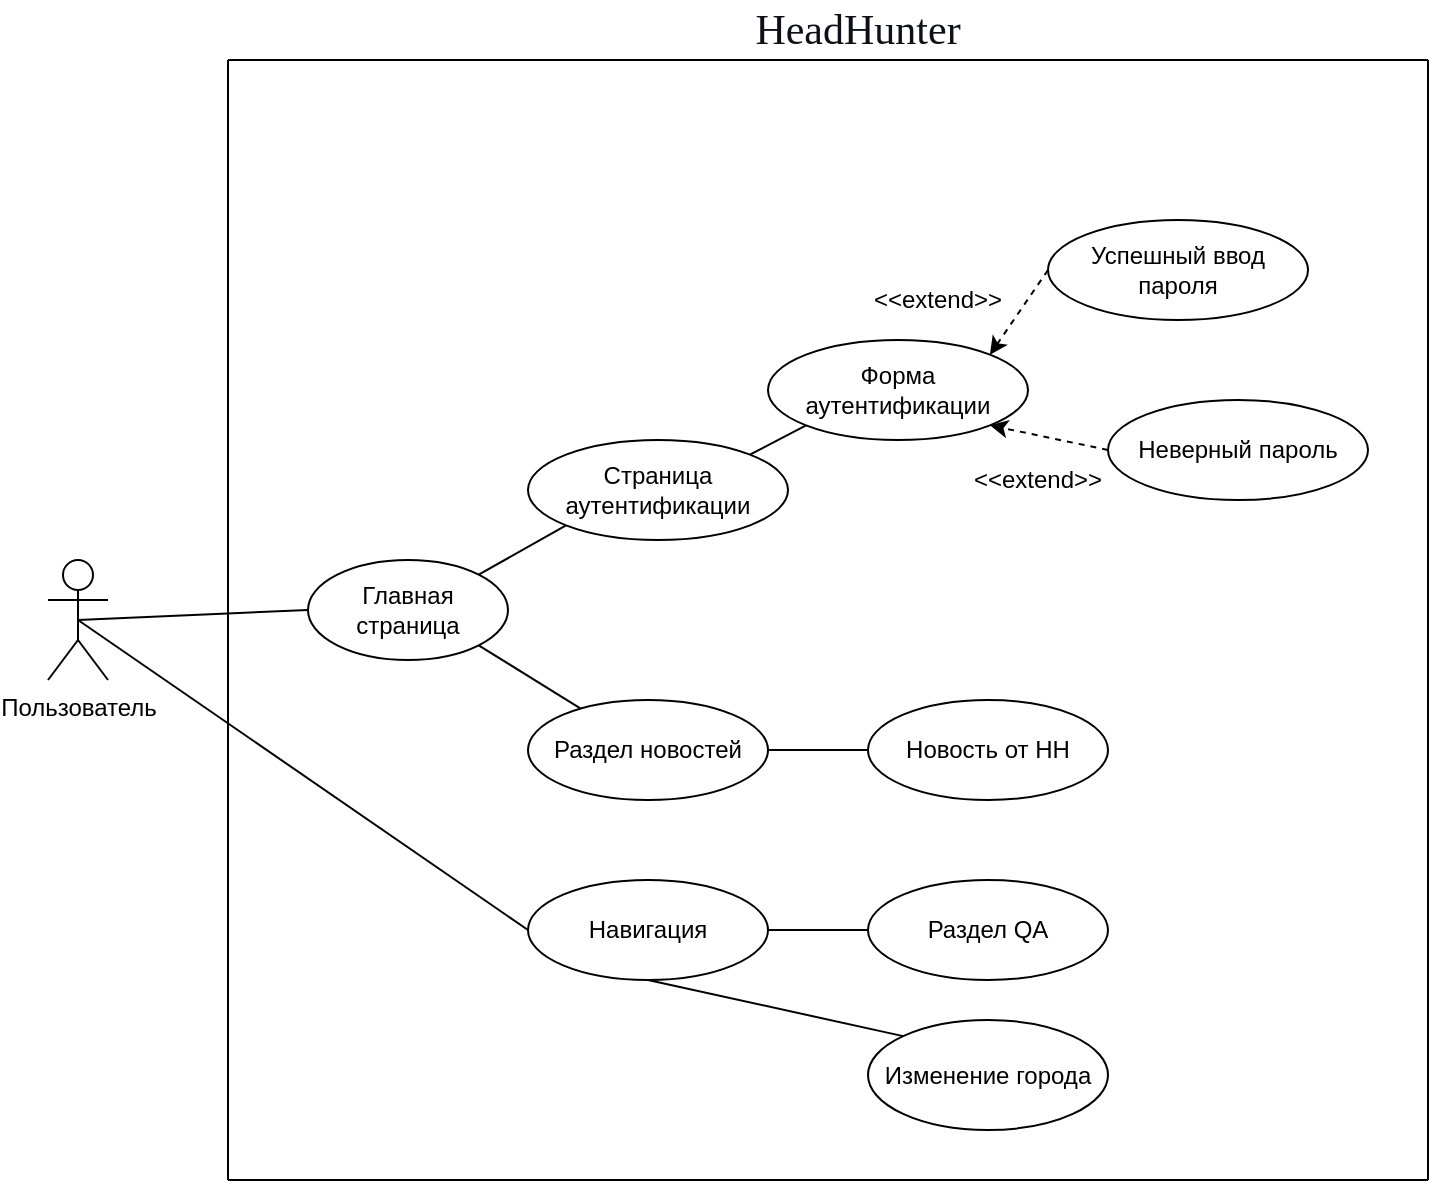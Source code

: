<mxfile version="14.4.3" type="device"><diagram id="G-O_Ip_YlnHo1OGlSQ8h" name="Page-1"><mxGraphModel dx="1422" dy="762" grid="1" gridSize="10" guides="1" tooltips="1" connect="1" arrows="1" fold="1" page="1" pageScale="1" pageWidth="827" pageHeight="1169" math="0" shadow="0"><root><mxCell id="0"/><mxCell id="1" parent="0"/><mxCell id="1v-NmjI0E0asFWqnx6zp-10" style="rounded=0;orthogonalLoop=1;jettySize=auto;html=1;exitX=0.5;exitY=0.5;exitDx=0;exitDy=0;exitPerimeter=0;entryX=0;entryY=0.5;entryDx=0;entryDy=0;endArrow=none;endFill=0;" edge="1" parent="1" source="1v-NmjI0E0asFWqnx6zp-1" target="1v-NmjI0E0asFWqnx6zp-4"><mxGeometry relative="1" as="geometry"/></mxCell><mxCell id="1v-NmjI0E0asFWqnx6zp-1" value="Пользователь" style="shape=umlActor;verticalLabelPosition=bottom;verticalAlign=top;html=1;outlineConnect=0;" vertex="1" parent="1"><mxGeometry x="110" y="290" width="30" height="60" as="geometry"/></mxCell><mxCell id="1v-NmjI0E0asFWqnx6zp-11" style="edgeStyle=none;rounded=0;orthogonalLoop=1;jettySize=auto;html=1;exitX=1;exitY=0;exitDx=0;exitDy=0;entryX=0;entryY=1;entryDx=0;entryDy=0;endArrow=none;endFill=0;" edge="1" parent="1" source="1v-NmjI0E0asFWqnx6zp-4" target="1v-NmjI0E0asFWqnx6zp-6"><mxGeometry relative="1" as="geometry"/></mxCell><mxCell id="1v-NmjI0E0asFWqnx6zp-19" style="edgeStyle=none;rounded=0;orthogonalLoop=1;jettySize=auto;html=1;exitX=1;exitY=1;exitDx=0;exitDy=0;endArrow=none;endFill=0;" edge="1" parent="1" source="1v-NmjI0E0asFWqnx6zp-4" target="1v-NmjI0E0asFWqnx6zp-17"><mxGeometry relative="1" as="geometry"/></mxCell><mxCell id="1v-NmjI0E0asFWqnx6zp-4" value="Главная страница" style="ellipse;whiteSpace=wrap;html=1;" vertex="1" parent="1"><mxGeometry x="240" y="290" width="100" height="50" as="geometry"/></mxCell><mxCell id="1v-NmjI0E0asFWqnx6zp-12" style="edgeStyle=none;rounded=0;orthogonalLoop=1;jettySize=auto;html=1;exitX=1;exitY=0;exitDx=0;exitDy=0;entryX=0;entryY=1;entryDx=0;entryDy=0;endArrow=none;endFill=0;" edge="1" parent="1" source="1v-NmjI0E0asFWqnx6zp-6" target="1v-NmjI0E0asFWqnx6zp-9"><mxGeometry relative="1" as="geometry"/></mxCell><mxCell id="1v-NmjI0E0asFWqnx6zp-6" value="Страница аутентификации" style="ellipse;whiteSpace=wrap;html=1;" vertex="1" parent="1"><mxGeometry x="350" y="230" width="130" height="50" as="geometry"/></mxCell><mxCell id="1v-NmjI0E0asFWqnx6zp-13" style="edgeStyle=none;rounded=0;orthogonalLoop=1;jettySize=auto;html=1;exitX=0;exitY=0.5;exitDx=0;exitDy=0;entryX=1;entryY=0;entryDx=0;entryDy=0;dashed=1;" edge="1" parent="1" source="1v-NmjI0E0asFWqnx6zp-7" target="1v-NmjI0E0asFWqnx6zp-9"><mxGeometry relative="1" as="geometry"/></mxCell><mxCell id="1v-NmjI0E0asFWqnx6zp-7" value="Успешный ввод пароля" style="ellipse;whiteSpace=wrap;html=1;" vertex="1" parent="1"><mxGeometry x="610" y="120" width="130" height="50" as="geometry"/></mxCell><mxCell id="1v-NmjI0E0asFWqnx6zp-14" style="edgeStyle=none;rounded=0;orthogonalLoop=1;jettySize=auto;html=1;exitX=0;exitY=0.5;exitDx=0;exitDy=0;entryX=1;entryY=1;entryDx=0;entryDy=0;dashed=1;" edge="1" parent="1" source="1v-NmjI0E0asFWqnx6zp-8" target="1v-NmjI0E0asFWqnx6zp-9"><mxGeometry relative="1" as="geometry"/></mxCell><mxCell id="1v-NmjI0E0asFWqnx6zp-8" value="Неверный пароль" style="ellipse;whiteSpace=wrap;html=1;" vertex="1" parent="1"><mxGeometry x="640" y="210" width="130" height="50" as="geometry"/></mxCell><mxCell id="1v-NmjI0E0asFWqnx6zp-9" value="Форма аутентификации" style="ellipse;whiteSpace=wrap;html=1;" vertex="1" parent="1"><mxGeometry x="470" y="180" width="130" height="50" as="geometry"/></mxCell><mxCell id="1v-NmjI0E0asFWqnx6zp-15" value="&amp;lt;&amp;lt;extend&amp;gt;&amp;gt;" style="text;html=1;strokeColor=none;fillColor=none;align=center;verticalAlign=middle;whiteSpace=wrap;rounded=0;" vertex="1" parent="1"><mxGeometry x="520" y="150" width="70" height="20" as="geometry"/></mxCell><mxCell id="1v-NmjI0E0asFWqnx6zp-16" value="&amp;lt;&amp;lt;extend&amp;gt;&amp;gt;" style="text;html=1;strokeColor=none;fillColor=none;align=center;verticalAlign=middle;whiteSpace=wrap;rounded=0;" vertex="1" parent="1"><mxGeometry x="570" y="240" width="70" height="20" as="geometry"/></mxCell><mxCell id="1v-NmjI0E0asFWqnx6zp-20" style="edgeStyle=none;rounded=0;orthogonalLoop=1;jettySize=auto;html=1;exitX=1;exitY=0.5;exitDx=0;exitDy=0;entryX=0;entryY=0.5;entryDx=0;entryDy=0;endArrow=none;endFill=0;" edge="1" parent="1" source="1v-NmjI0E0asFWqnx6zp-17" target="1v-NmjI0E0asFWqnx6zp-18"><mxGeometry relative="1" as="geometry"/></mxCell><mxCell id="1v-NmjI0E0asFWqnx6zp-17" value="Раздел новостей" style="ellipse;whiteSpace=wrap;html=1;" vertex="1" parent="1"><mxGeometry x="350" y="360" width="120" height="50" as="geometry"/></mxCell><mxCell id="1v-NmjI0E0asFWqnx6zp-18" value="Новость от HH" style="ellipse;whiteSpace=wrap;html=1;" vertex="1" parent="1"><mxGeometry x="520" y="360" width="120" height="50" as="geometry"/></mxCell><mxCell id="1v-NmjI0E0asFWqnx6zp-24" style="edgeStyle=none;rounded=0;orthogonalLoop=1;jettySize=auto;html=1;exitX=1;exitY=0.5;exitDx=0;exitDy=0;entryX=0;entryY=0.5;entryDx=0;entryDy=0;endArrow=none;endFill=0;" edge="1" parent="1" source="1v-NmjI0E0asFWqnx6zp-21" target="1v-NmjI0E0asFWqnx6zp-22"><mxGeometry relative="1" as="geometry"/></mxCell><mxCell id="1v-NmjI0E0asFWqnx6zp-29" style="edgeStyle=none;rounded=0;orthogonalLoop=1;jettySize=auto;html=1;exitX=0;exitY=0.5;exitDx=0;exitDy=0;entryX=0.5;entryY=0.5;entryDx=0;entryDy=0;entryPerimeter=0;endArrow=none;endFill=0;" edge="1" parent="1" source="1v-NmjI0E0asFWqnx6zp-21" target="1v-NmjI0E0asFWqnx6zp-1"><mxGeometry relative="1" as="geometry"/></mxCell><mxCell id="1v-NmjI0E0asFWqnx6zp-21" value="Навигация" style="ellipse;whiteSpace=wrap;html=1;" vertex="1" parent="1"><mxGeometry x="350" y="450" width="120" height="50" as="geometry"/></mxCell><mxCell id="1v-NmjI0E0asFWqnx6zp-22" value="Раздел QA" style="ellipse;whiteSpace=wrap;html=1;" vertex="1" parent="1"><mxGeometry x="520" y="450" width="120" height="50" as="geometry"/></mxCell><mxCell id="1v-NmjI0E0asFWqnx6zp-30" style="edgeStyle=none;rounded=0;orthogonalLoop=1;jettySize=auto;html=1;exitX=0;exitY=0;exitDx=0;exitDy=0;entryX=0.5;entryY=1;entryDx=0;entryDy=0;endArrow=none;endFill=0;" edge="1" parent="1" source="1v-NmjI0E0asFWqnx6zp-26" target="1v-NmjI0E0asFWqnx6zp-21"><mxGeometry relative="1" as="geometry"/></mxCell><mxCell id="1v-NmjI0E0asFWqnx6zp-26" value="Изменение города" style="ellipse;whiteSpace=wrap;html=1;" vertex="1" parent="1"><mxGeometry x="520" y="520" width="120" height="55" as="geometry"/></mxCell><mxCell id="1v-NmjI0E0asFWqnx6zp-31" value="" style="endArrow=none;html=1;" edge="1" parent="1"><mxGeometry width="50" height="50" relative="1" as="geometry"><mxPoint x="200" y="600" as="sourcePoint"/><mxPoint x="200" y="40" as="targetPoint"/></mxGeometry></mxCell><mxCell id="1v-NmjI0E0asFWqnx6zp-32" value="" style="endArrow=none;html=1;" edge="1" parent="1"><mxGeometry width="50" height="50" relative="1" as="geometry"><mxPoint x="200" y="600" as="sourcePoint"/><mxPoint x="800" y="600" as="targetPoint"/></mxGeometry></mxCell><mxCell id="1v-NmjI0E0asFWqnx6zp-33" value="" style="endArrow=none;html=1;" edge="1" parent="1"><mxGeometry width="50" height="50" relative="1" as="geometry"><mxPoint x="800" y="600" as="sourcePoint"/><mxPoint x="800" y="40" as="targetPoint"/></mxGeometry></mxCell><mxCell id="1v-NmjI0E0asFWqnx6zp-34" value="" style="endArrow=none;html=1;" edge="1" parent="1"><mxGeometry width="50" height="50" relative="1" as="geometry"><mxPoint x="200" y="40" as="sourcePoint"/><mxPoint x="800" y="40" as="targetPoint"/></mxGeometry></mxCell><mxCell id="1v-NmjI0E0asFWqnx6zp-35" value="&lt;font face=&quot;Comic Sans MS&quot; style=&quot;font-size: 21px&quot; color=&quot;#0d1117&quot;&gt;HeadHunter&lt;/font&gt;" style="text;html=1;strokeColor=none;fillColor=none;align=center;verticalAlign=middle;whiteSpace=wrap;rounded=0;" vertex="1" parent="1"><mxGeometry x="440" y="10" width="150" height="30" as="geometry"/></mxCell></root></mxGraphModel></diagram></mxfile>
